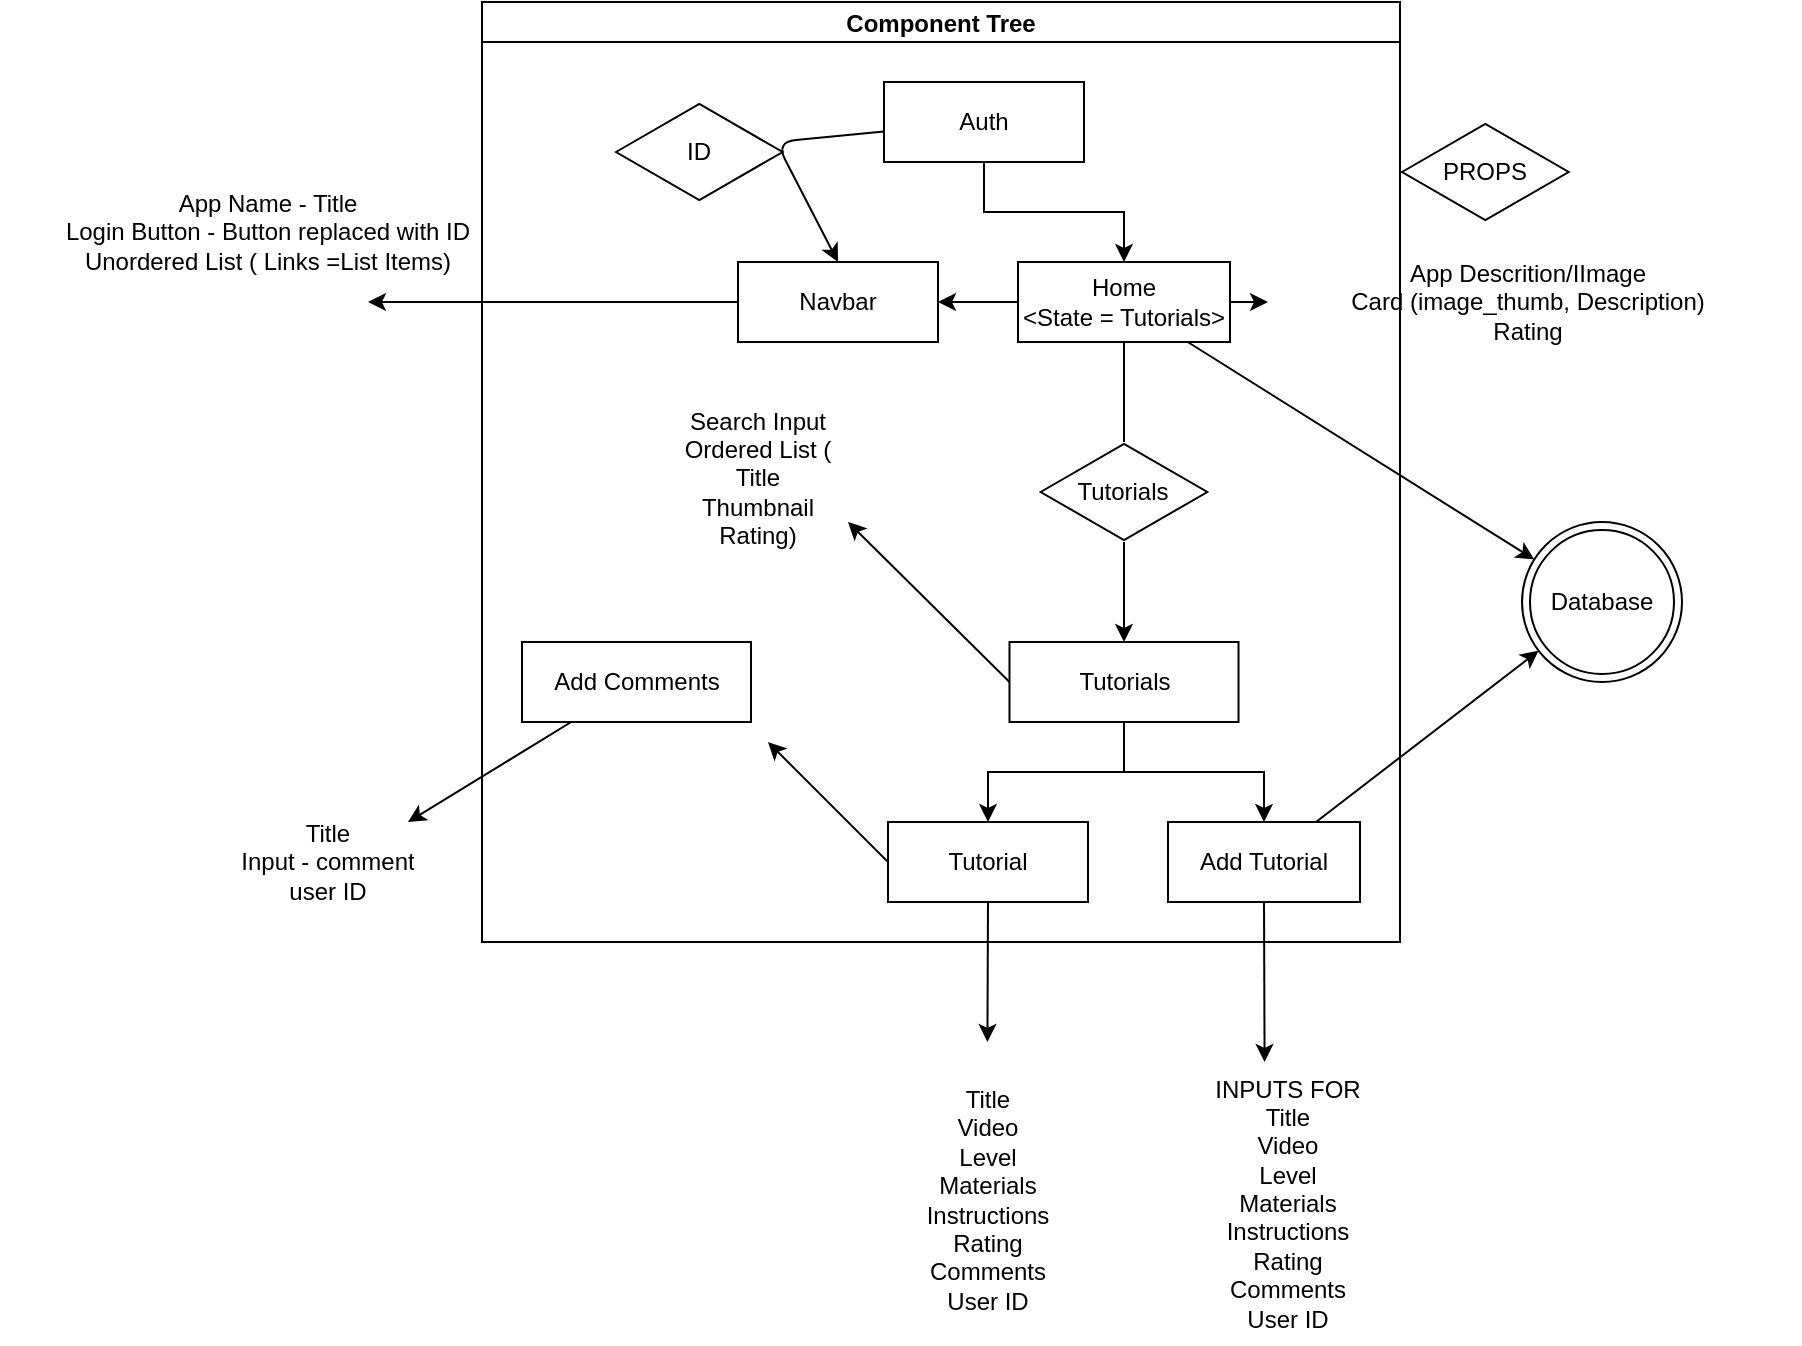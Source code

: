 <mxfile>
    <diagram id="XPG2WbKTntQQ8cMpTWzy" name="Page-1">
        <mxGraphModel dx="1576" dy="924" grid="1" gridSize="10" guides="1" tooltips="1" connect="1" arrows="1" fold="1" page="1" pageScale="1" pageWidth="827" pageHeight="1169" math="0" shadow="0">
            <root>
                <mxCell id="0"/>
                <mxCell id="1" parent="0"/>
                <mxCell id="48" value="Component Tree" style="swimlane;startSize=20;horizontal=1;childLayout=treeLayout;horizontalTree=0;resizable=0;containerType=tree;" vertex="1" parent="1">
                    <mxGeometry x="227" y="50" width="459" height="470" as="geometry"/>
                </mxCell>
                <mxCell id="85" style="edgeStyle=none;html=1;entryX=0.5;entryY=0;entryDx=0;entryDy=0;" edge="1" parent="48" source="49" target="57">
                    <mxGeometry relative="1" as="geometry">
                        <Array as="points">
                            <mxPoint x="147" y="70"/>
                        </Array>
                    </mxGeometry>
                </mxCell>
                <mxCell id="49" value="Auth" style="whiteSpace=wrap;html=1;" vertex="1" parent="48">
                    <mxGeometry x="201" y="40" width="100" height="40" as="geometry"/>
                </mxCell>
                <mxCell id="50" value="Home&lt;br&gt;&amp;lt;State = Tutorials&amp;gt;" style="whiteSpace=wrap;html=1;" vertex="1" parent="48">
                    <mxGeometry x="268" y="130" width="106" height="40" as="geometry"/>
                </mxCell>
                <mxCell id="51" value="" style="edgeStyle=elbowEdgeStyle;elbow=vertical;html=1;rounded=0;" edge="1" parent="48" source="49" target="50">
                    <mxGeometry relative="1" as="geometry"/>
                </mxCell>
                <mxCell id="56" value="" style="edgeStyle=elbowEdgeStyle;elbow=vertical;html=1;rounded=0;" edge="1" target="57" source="50" parent="48">
                    <mxGeometry relative="1" as="geometry">
                        <mxPoint x="269.8" y="220" as="sourcePoint"/>
                    </mxGeometry>
                </mxCell>
                <mxCell id="57" value="Navbar" style="whiteSpace=wrap;html=1;" vertex="1" parent="48">
                    <mxGeometry x="128" y="130" width="100" height="40" as="geometry"/>
                </mxCell>
                <mxCell id="60" value="" style="edgeStyle=elbowEdgeStyle;elbow=vertical;html=1;rounded=0;startArrow=none;" edge="1" target="61" source="92" parent="48">
                    <mxGeometry relative="1" as="geometry">
                        <mxPoint x="409.8" y="310" as="sourcePoint"/>
                        <Array as="points"/>
                    </mxGeometry>
                </mxCell>
                <mxCell id="61" value="Tutorials" style="whiteSpace=wrap;html=1;" vertex="1" parent="48">
                    <mxGeometry x="263.75" y="320" width="114.5" height="40" as="geometry"/>
                </mxCell>
                <mxCell id="64" value="" style="edgeStyle=elbowEdgeStyle;elbow=vertical;html=1;rounded=0;" edge="1" target="65" source="61" parent="48">
                    <mxGeometry relative="1" as="geometry">
                        <mxPoint x="649.8" y="210" as="sourcePoint"/>
                    </mxGeometry>
                </mxCell>
                <mxCell id="65" value="Tutorial" style="whiteSpace=wrap;html=1;" vertex="1" parent="48">
                    <mxGeometry x="203" y="410" width="100" height="40" as="geometry"/>
                </mxCell>
                <mxCell id="66" value="" style="edgeStyle=elbowEdgeStyle;elbow=vertical;html=1;rounded=0;" edge="1" target="107" source="61" parent="48">
                    <mxGeometry relative="1" as="geometry">
                        <mxPoint x="719.8" y="300" as="sourcePoint"/>
                    </mxGeometry>
                </mxCell>
                <mxCell id="86" value="ID" style="html=1;whiteSpace=wrap;aspect=fixed;shape=isoRectangle;" vertex="1" parent="48">
                    <mxGeometry x="67" y="50" width="83.33" height="50" as="geometry"/>
                </mxCell>
                <mxCell id="92" value="Tutorials" style="html=1;whiteSpace=wrap;aspect=fixed;shape=isoRectangle;" vertex="1" parent="48">
                    <mxGeometry x="279.335" y="220" width="83.33" height="50" as="geometry"/>
                </mxCell>
                <mxCell id="93" value="" style="edgeStyle=elbowEdgeStyle;elbow=vertical;html=1;rounded=0;endArrow=none;" edge="1" parent="48" source="50" target="92">
                    <mxGeometry relative="1" as="geometry">
                        <mxPoint x="397" y="190" as="sourcePoint"/>
                        <mxPoint x="397" y="240" as="targetPoint"/>
                        <Array as="points"/>
                    </mxGeometry>
                </mxCell>
                <mxCell id="107" value="Add Tutorial" style="whiteSpace=wrap;html=1;" vertex="1" parent="48">
                    <mxGeometry x="343" y="410" width="96" height="40" as="geometry"/>
                </mxCell>
                <mxCell id="141" value="Add Comments" style="whiteSpace=wrap;html=1;" vertex="1" parent="48">
                    <mxGeometry x="20" y="320" width="114.5" height="40" as="geometry"/>
                </mxCell>
                <UserObject label="Search Input&lt;br&gt;Ordered List (&lt;br&gt;Title&lt;br&gt;Thumbnail&lt;br&gt;Rating)" placeholders="1" name="Variable" id="155">
                    <mxCell style="text;html=1;strokeColor=none;fillColor=none;align=center;verticalAlign=middle;whiteSpace=wrap;overflow=hidden;shadow=1;" vertex="1" parent="48">
                        <mxGeometry x="48" y="190" width="180" height="95" as="geometry"/>
                    </mxCell>
                </UserObject>
                <mxCell id="87" value="PROPS" style="html=1;whiteSpace=wrap;aspect=fixed;shape=isoRectangle;" vertex="1" parent="1">
                    <mxGeometry x="687" y="110" width="83.33" height="50" as="geometry"/>
                </mxCell>
                <mxCell id="94" value="Database" style="ellipse;shape=doubleEllipse;whiteSpace=wrap;html=1;aspect=fixed;" vertex="1" parent="1">
                    <mxGeometry x="747" y="310" width="80" height="80" as="geometry"/>
                </mxCell>
                <mxCell id="113" style="edgeStyle=none;html=1;" edge="1" parent="1" source="50" target="94">
                    <mxGeometry relative="1" as="geometry"/>
                </mxCell>
                <mxCell id="128" style="edgeStyle=none;html=1;" edge="1" parent="1" source="107" target="94">
                    <mxGeometry relative="1" as="geometry"/>
                </mxCell>
                <mxCell id="129" style="edgeStyle=none;html=1;" edge="1" parent="1" source="57">
                    <mxGeometry relative="1" as="geometry">
                        <mxPoint x="170" y="200" as="targetPoint"/>
                    </mxGeometry>
                </mxCell>
                <UserObject label="App Name - Title&lt;br&gt;Login Button - Button replaced with ID&lt;br&gt;Unordered List ( Links =List Items)" placeholders="1" name="Variable" id="131">
                    <mxCell style="text;html=1;strokeColor=none;fillColor=none;align=center;verticalAlign=middle;whiteSpace=wrap;overflow=hidden;shadow=1;" vertex="1" parent="1">
                        <mxGeometry x="-10" y="100" width="260" height="130" as="geometry"/>
                    </mxCell>
                </UserObject>
                <UserObject label="App Descrition/IImage&lt;br&gt;Card (image_thumb, Description)&lt;br&gt;Rating" placeholders="1" name="Variable" id="132">
                    <mxCell style="text;html=1;strokeColor=none;fillColor=none;align=center;verticalAlign=middle;whiteSpace=wrap;overflow=hidden;shadow=1;" vertex="1" parent="1">
                        <mxGeometry x="620" y="160" width="260" height="80" as="geometry"/>
                    </mxCell>
                </UserObject>
                <mxCell id="133" style="edgeStyle=none;html=1;exitX=1;exitY=0.5;exitDx=0;exitDy=0;" edge="1" parent="1" source="50" target="132">
                    <mxGeometry relative="1" as="geometry"/>
                </mxCell>
                <UserObject label="Title&lt;br&gt;Video&lt;br&gt;Level&lt;br&gt;Materials&lt;br&gt;Instructions&lt;br&gt;Rating&lt;br&gt;Comments&lt;br&gt;User ID&lt;br&gt;" placeholders="1" name="Variable" id="134">
                    <mxCell style="text;html=1;strokeColor=none;fillColor=none;align=center;verticalAlign=middle;whiteSpace=wrap;overflow=hidden;shadow=1;" vertex="1" parent="1">
                        <mxGeometry x="390" y="584" width="180" height="130" as="geometry"/>
                    </mxCell>
                </UserObject>
                <mxCell id="144" style="edgeStyle=none;html=1;" edge="1" parent="1" source="141">
                    <mxGeometry relative="1" as="geometry">
                        <mxPoint x="190" y="460" as="targetPoint"/>
                    </mxGeometry>
                </mxCell>
                <UserObject label="Title&lt;br&gt;Input - comment&lt;br&gt;user ID" placeholders="1" name="Variable" id="145">
                    <mxCell style="text;html=1;strokeColor=none;fillColor=none;align=center;verticalAlign=middle;whiteSpace=wrap;overflow=hidden;shadow=1;" vertex="1" parent="1">
                        <mxGeometry x="60" y="440" width="180" height="80" as="geometry"/>
                    </mxCell>
                </UserObject>
                <mxCell id="148" style="edgeStyle=none;html=1;exitX=0.5;exitY=1;exitDx=0;exitDy=0;" edge="1" parent="1" source="65">
                    <mxGeometry relative="1" as="geometry">
                        <mxPoint x="479.714" y="570" as="targetPoint"/>
                    </mxGeometry>
                </mxCell>
                <UserObject label="INPUTS FOR&lt;br&gt;Title&lt;br&gt;Video&lt;br&gt;Level&lt;br&gt;Materials&lt;br&gt;Instructions&lt;br&gt;Rating&lt;br&gt;Comments&lt;br&gt;User ID" placeholders="1" name="Variable" id="149">
                    <mxCell style="text;html=1;strokeColor=none;fillColor=none;align=center;verticalAlign=middle;whiteSpace=wrap;overflow=hidden;shadow=1;" vertex="1" parent="1">
                        <mxGeometry x="540" y="584" width="180" height="130" as="geometry"/>
                    </mxCell>
                </UserObject>
                <mxCell id="152" style="edgeStyle=none;html=1;exitX=0.5;exitY=1;exitDx=0;exitDy=0;" edge="1" parent="1" source="107">
                    <mxGeometry relative="1" as="geometry">
                        <mxPoint x="618.286" y="580" as="targetPoint"/>
                    </mxGeometry>
                </mxCell>
                <mxCell id="153" style="edgeStyle=none;html=1;exitX=0;exitY=0.5;exitDx=0;exitDy=0;" edge="1" parent="1" source="65">
                    <mxGeometry relative="1" as="geometry">
                        <mxPoint x="370.0" y="420" as="targetPoint"/>
                    </mxGeometry>
                </mxCell>
                <mxCell id="154" style="edgeStyle=none;html=1;exitX=0;exitY=0.5;exitDx=0;exitDy=0;" edge="1" parent="1" source="61">
                    <mxGeometry relative="1" as="geometry">
                        <mxPoint x="410.0" y="310" as="targetPoint"/>
                    </mxGeometry>
                </mxCell>
            </root>
        </mxGraphModel>
    </diagram>
</mxfile>